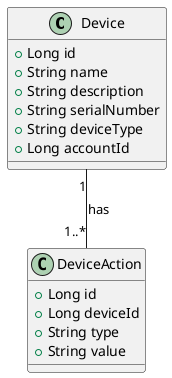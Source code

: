 @startuml

class Device {
  +Long id
  +String name
  +String description
  +String serialNumber
  +String deviceType
  +Long accountId
}

class DeviceAction {
  +Long id
  +Long deviceId
  +String type
  +String value
}

Device "1" -- "1..*" DeviceAction : has
@enduml